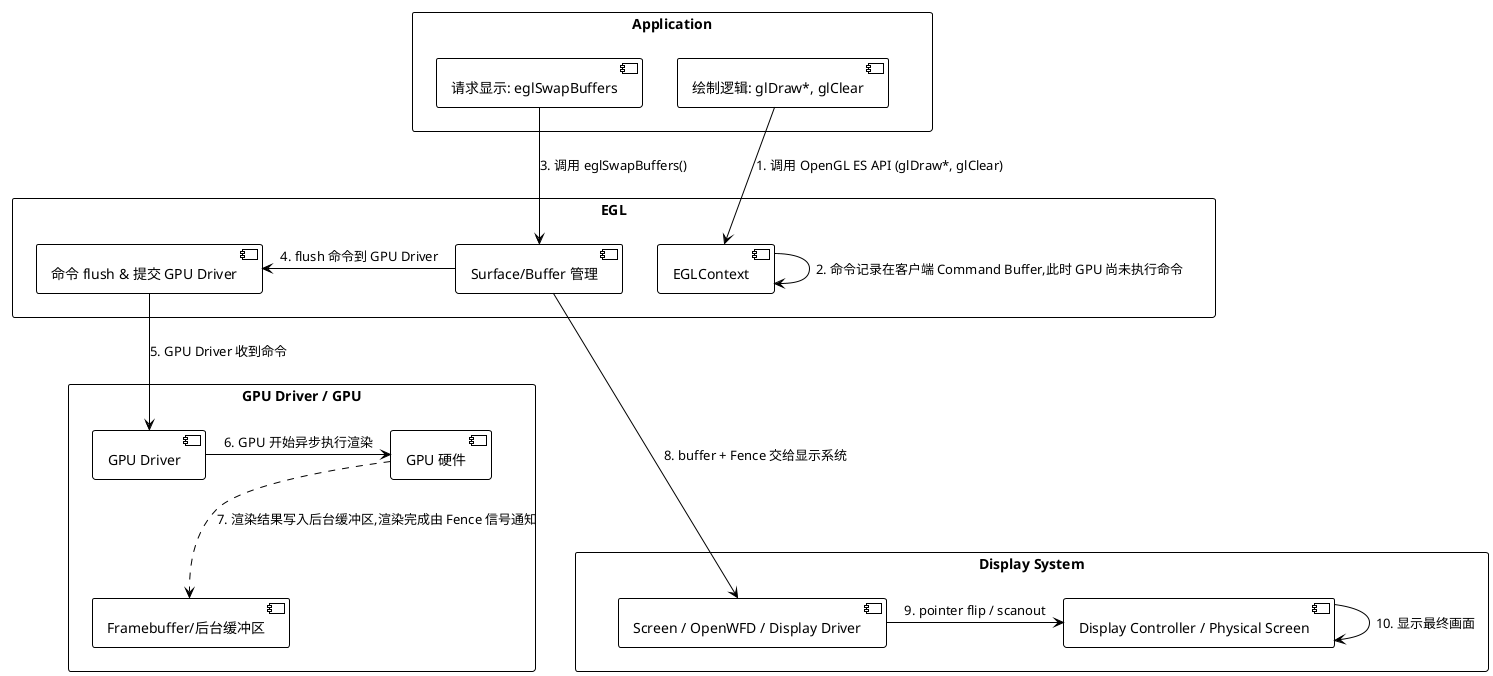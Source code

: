 @startuml
!theme plain
skinparam defaultFontName "Roboto, sans-serif"
skinparam defaultFontColor #000000

rectangle "Application" {
  [绘制逻辑: glDraw*, glClear] as AppDraw
  [请求显示: eglSwapBuffers] as AppSwap
}

rectangle "EGL" {
  [EGLContext] as EGLContext
  [Surface/Buffer 管理] as EGLSurface
  [命令 flush & 提交 GPU Driver] as EGLSubmit
}

rectangle "GPU Driver / GPU" {
  [GPU Driver] as GPUDriver
  [GPU 硬件] as GPU
  [Framebuffer/后台缓冲区] as FB
}

rectangle "Display System" {
  [Screen / OpenWFD / Display Driver] as Display
  [Display Controller / Physical Screen] as DisplayCtrl
}

"Application" -[hidden]- "EGL"
"EGL" -[hidden]- "GPU Driver / GPU"
"GPU Driver / GPU" -[hidden]- "Display System" 

' === 绘制阶段 ===
AppDraw -> EGLContext : 1. 调用 OpenGL ES API (glDraw*, glClear)
EGLContext -> EGLContext : 2. 命令记录在客户端 Command Buffer,此时 GPU 尚未执行命令

' === 提交阶段 ===
AppSwap -> EGLSurface : 3. 调用 eglSwapBuffers()
EGLSurface -> EGLSubmit : 4. flush 命令到 GPU Driver
EGLSubmit -> GPUDriver : 5. GPU Driver 收到命令
GPUDriver -> GPU : 6. GPU 开始异步执行渲染
GPU ..> FB : 7. 渲染结果写入后台缓冲区,渲染完成由 Fence 信号通知

' === 提交显示阶段 ===
EGLSurface -> Display : 8. buffer + Fence 交给显示系统
Display -> DisplayCtrl : 9. pointer flip / scanout
DisplayCtrl -> DisplayCtrl : 10. 显示最终画面

@enduml
